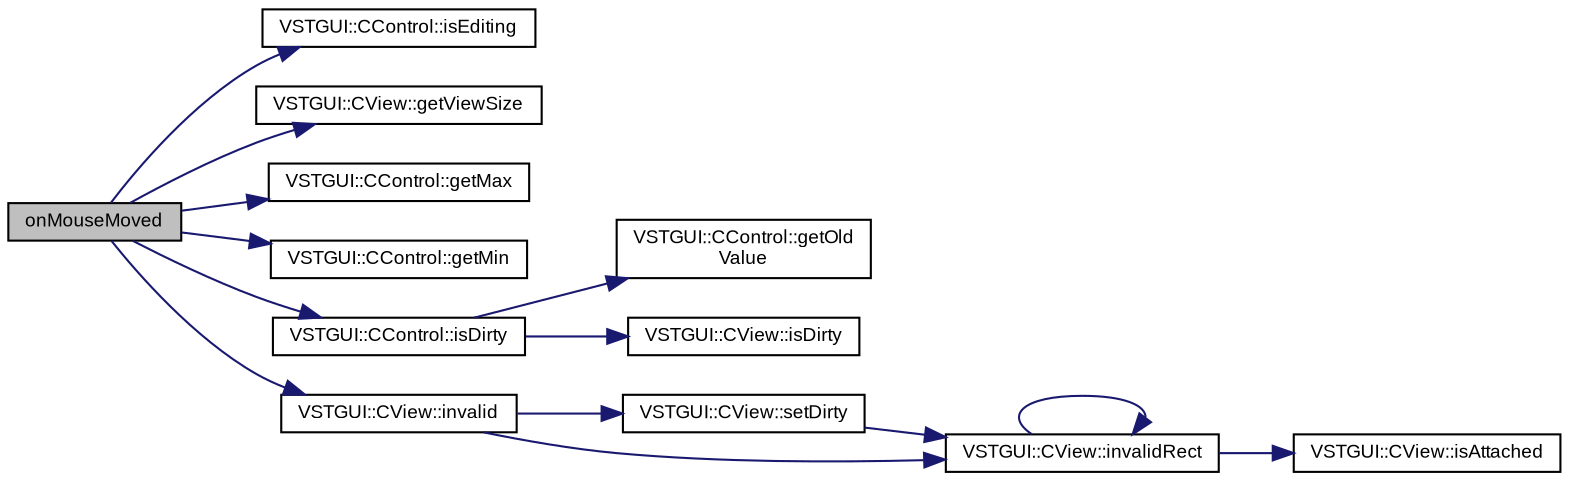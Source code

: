 digraph "onMouseMoved"
{
  bgcolor="transparent";
  edge [fontname="Arial",fontsize="9",labelfontname="Arial",labelfontsize="9"];
  node [fontname="Arial",fontsize="9",shape=record];
  rankdir="LR";
  Node1 [label="onMouseMoved",height=0.2,width=0.4,color="black", fillcolor="grey75", style="filled" fontcolor="black"];
  Node1 -> Node2 [color="midnightblue",fontsize="9",style="solid",fontname="Arial"];
  Node2 [label="VSTGUI::CControl::isEditing",height=0.2,width=0.4,color="black",URL="$class_v_s_t_g_u_i_1_1_c_control.html#aec1573cc64ee895b86904c04fe0d1103"];
  Node1 -> Node3 [color="midnightblue",fontsize="9",style="solid",fontname="Arial"];
  Node3 [label="VSTGUI::CView::getViewSize",height=0.2,width=0.4,color="black",URL="$class_v_s_t_g_u_i_1_1_c_view.html#a7b14fb07c53ccfa07dc91900f4fe01f1",tooltip="read only access to view size "];
  Node1 -> Node4 [color="midnightblue",fontsize="9",style="solid",fontname="Arial"];
  Node4 [label="VSTGUI::CControl::getMax",height=0.2,width=0.4,color="black",URL="$class_v_s_t_g_u_i_1_1_c_control.html#aa89b448a266e794c3d967593b3faf4a8"];
  Node1 -> Node5 [color="midnightblue",fontsize="9",style="solid",fontname="Arial"];
  Node5 [label="VSTGUI::CControl::getMin",height=0.2,width=0.4,color="black",URL="$class_v_s_t_g_u_i_1_1_c_control.html#a7cf3216ed0a504f4bab603c67ef403f2"];
  Node1 -> Node6 [color="midnightblue",fontsize="9",style="solid",fontname="Arial"];
  Node6 [label="VSTGUI::CControl::isDirty",height=0.2,width=0.4,color="black",URL="$class_v_s_t_g_u_i_1_1_c_control.html#ad66f409af3c387e166ff7ee95169b7b6",tooltip="check if view is dirty "];
  Node6 -> Node7 [color="midnightblue",fontsize="9",style="solid",fontname="Arial"];
  Node7 [label="VSTGUI::CControl::getOld\lValue",height=0.2,width=0.4,color="black",URL="$class_v_s_t_g_u_i_1_1_c_control.html#a252dc622e20dccbeb0d0321009a95973"];
  Node6 -> Node8 [color="midnightblue",fontsize="9",style="solid",fontname="Arial"];
  Node8 [label="VSTGUI::CView::isDirty",height=0.2,width=0.4,color="black",URL="$class_v_s_t_g_u_i_1_1_c_view.html#a4fea28bac5516879f343a5a905717337",tooltip="check if view is dirty "];
  Node1 -> Node9 [color="midnightblue",fontsize="9",style="solid",fontname="Arial"];
  Node9 [label="VSTGUI::CView::invalid",height=0.2,width=0.4,color="black",URL="$class_v_s_t_g_u_i_1_1_c_view.html#a51647a4891b4a9cbaf8595171c5ad3fc",tooltip="mark whole view as invalid "];
  Node9 -> Node10 [color="midnightblue",fontsize="9",style="solid",fontname="Arial"];
  Node10 [label="VSTGUI::CView::setDirty",height=0.2,width=0.4,color="black",URL="$class_v_s_t_g_u_i_1_1_c_view.html#a0f19a61606a7f547b62102310063ea76",tooltip="set the view to dirty so that it is redrawn in the next idle. Thread Safe ! "];
  Node10 -> Node11 [color="midnightblue",fontsize="9",style="solid",fontname="Arial"];
  Node11 [label="VSTGUI::CView::invalidRect",height=0.2,width=0.4,color="black",URL="$class_v_s_t_g_u_i_1_1_c_view.html#ad414ba3d5e64f9fdc11309e05266ffcf",tooltip="mark rect as invalid "];
  Node11 -> Node12 [color="midnightblue",fontsize="9",style="solid",fontname="Arial"];
  Node12 [label="VSTGUI::CView::isAttached",height=0.2,width=0.4,color="black",URL="$class_v_s_t_g_u_i_1_1_c_view.html#a1b7f04ee36bdaecd09a2625370dc90d8",tooltip="is view attached to a parentView "];
  Node11 -> Node11 [color="midnightblue",fontsize="9",style="solid",fontname="Arial"];
  Node9 -> Node11 [color="midnightblue",fontsize="9",style="solid",fontname="Arial"];
}
